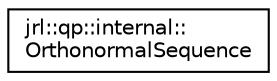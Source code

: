 digraph "Graphical Class Hierarchy"
{
 // LATEX_PDF_SIZE
  edge [fontname="Helvetica",fontsize="10",labelfontname="Helvetica",labelfontsize="10"];
  node [fontname="Helvetica",fontsize="10",shape=record];
  rankdir="LR";
  Node0 [label="jrl::qp::internal::\lOrthonormalSequence",height=0.2,width=0.4,color="black", fillcolor="white", style="filled",URL="$classjrl_1_1qp_1_1internal_1_1OrthonormalSequence.html",tooltip=" "];
}
